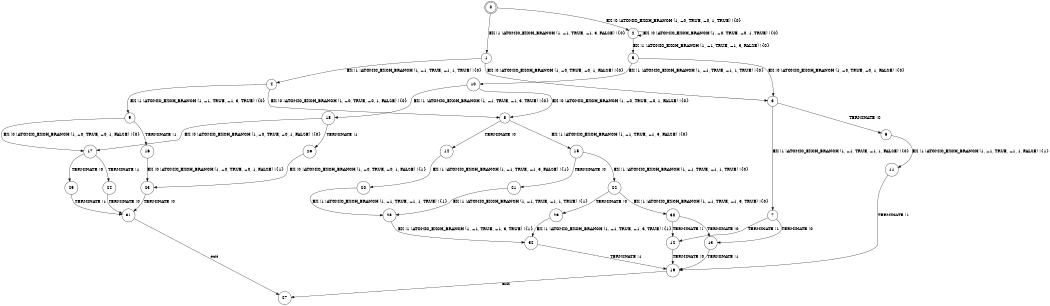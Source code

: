 digraph BCG {
size = "7, 10.5";
center = TRUE;
node [shape = circle];
0 [peripheries = 2];
0 -> 1 [label = "EX !1 !ATOMIC_EXCH_BRANCH (1, +1, TRUE, +1, 3, FALSE) !{0}"];
0 -> 2 [label = "EX !0 !ATOMIC_EXCH_BRANCH (1, +0, TRUE, +0, 1, TRUE) !{0}"];
1 -> 3 [label = "EX !0 !ATOMIC_EXCH_BRANCH (1, +0, TRUE, +0, 1, FALSE) !{0}"];
1 -> 4 [label = "EX !1 !ATOMIC_EXCH_BRANCH (1, +1, TRUE, +1, 1, TRUE) !{0}"];
2 -> 5 [label = "EX !1 !ATOMIC_EXCH_BRANCH (1, +1, TRUE, +1, 3, FALSE) !{0}"];
2 -> 2 [label = "EX !0 !ATOMIC_EXCH_BRANCH (1, +0, TRUE, +0, 1, TRUE) !{0}"];
3 -> 6 [label = "TERMINATE !0"];
3 -> 7 [label = "EX !1 !ATOMIC_EXCH_BRANCH (1, +1, TRUE, +1, 1, FALSE) !{0}"];
4 -> 8 [label = "EX !0 !ATOMIC_EXCH_BRANCH (1, +0, TRUE, +0, 1, FALSE) !{0}"];
4 -> 9 [label = "EX !1 !ATOMIC_EXCH_BRANCH (1, +1, TRUE, +1, 3, TRUE) !{0}"];
5 -> 10 [label = "EX !1 !ATOMIC_EXCH_BRANCH (1, +1, TRUE, +1, 1, TRUE) !{0}"];
5 -> 3 [label = "EX !0 !ATOMIC_EXCH_BRANCH (1, +0, TRUE, +0, 1, FALSE) !{0}"];
6 -> 11 [label = "EX !1 !ATOMIC_EXCH_BRANCH (1, +1, TRUE, +1, 1, FALSE) !{1}"];
7 -> 12 [label = "TERMINATE !1"];
7 -> 13 [label = "TERMINATE !0"];
8 -> 14 [label = "TERMINATE !0"];
8 -> 15 [label = "EX !1 !ATOMIC_EXCH_BRANCH (1, +1, TRUE, +1, 3, FALSE) !{0}"];
9 -> 16 [label = "TERMINATE !1"];
9 -> 17 [label = "EX !0 !ATOMIC_EXCH_BRANCH (1, +0, TRUE, +0, 1, FALSE) !{0}"];
10 -> 18 [label = "EX !1 !ATOMIC_EXCH_BRANCH (1, +1, TRUE, +1, 3, TRUE) !{0}"];
10 -> 8 [label = "EX !0 !ATOMIC_EXCH_BRANCH (1, +0, TRUE, +0, 1, FALSE) !{0}"];
11 -> 19 [label = "TERMINATE !1"];
12 -> 19 [label = "TERMINATE !0"];
13 -> 19 [label = "TERMINATE !1"];
14 -> 20 [label = "EX !1 !ATOMIC_EXCH_BRANCH (1, +1, TRUE, +1, 3, FALSE) !{1}"];
15 -> 21 [label = "TERMINATE !0"];
15 -> 22 [label = "EX !1 !ATOMIC_EXCH_BRANCH (1, +1, TRUE, +1, 1, TRUE) !{0}"];
16 -> 23 [label = "EX !0 !ATOMIC_EXCH_BRANCH (1, +0, TRUE, +0, 1, FALSE) !{1}"];
17 -> 24 [label = "TERMINATE !1"];
17 -> 25 [label = "TERMINATE !0"];
18 -> 26 [label = "TERMINATE !1"];
18 -> 17 [label = "EX !0 !ATOMIC_EXCH_BRANCH (1, +0, TRUE, +0, 1, FALSE) !{0}"];
19 -> 27 [label = "exit"];
20 -> 28 [label = "EX !1 !ATOMIC_EXCH_BRANCH (1, +1, TRUE, +1, 1, TRUE) !{1}"];
21 -> 28 [label = "EX !1 !ATOMIC_EXCH_BRANCH (1, +1, TRUE, +1, 1, TRUE) !{1}"];
22 -> 29 [label = "TERMINATE !0"];
22 -> 30 [label = "EX !1 !ATOMIC_EXCH_BRANCH (1, +1, TRUE, +1, 3, TRUE) !{0}"];
23 -> 31 [label = "TERMINATE !0"];
24 -> 31 [label = "TERMINATE !0"];
25 -> 31 [label = "TERMINATE !1"];
26 -> 23 [label = "EX !0 !ATOMIC_EXCH_BRANCH (1, +0, TRUE, +0, 1, FALSE) !{1}"];
28 -> 32 [label = "EX !1 !ATOMIC_EXCH_BRANCH (1, +1, TRUE, +1, 3, TRUE) !{1}"];
29 -> 32 [label = "EX !1 !ATOMIC_EXCH_BRANCH (1, +1, TRUE, +1, 3, TRUE) !{1}"];
30 -> 12 [label = "TERMINATE !1"];
30 -> 13 [label = "TERMINATE !0"];
31 -> 27 [label = "exit"];
32 -> 19 [label = "TERMINATE !1"];
}
